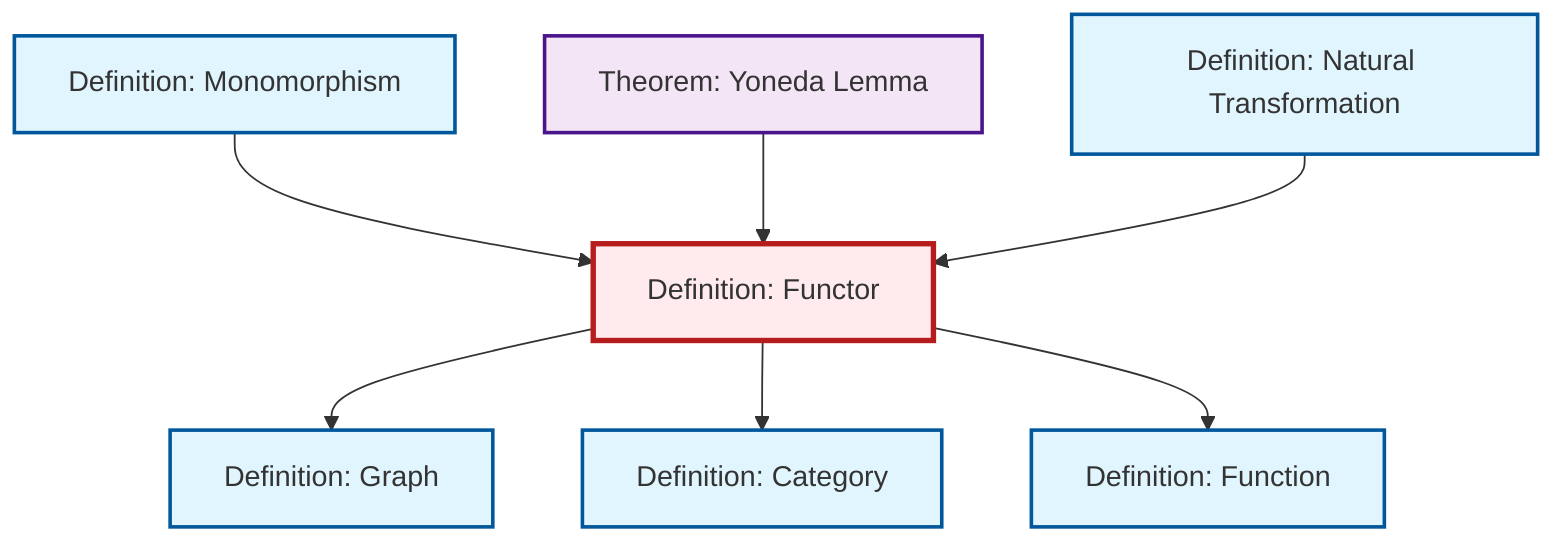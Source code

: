 graph TD
    classDef definition fill:#e1f5fe,stroke:#01579b,stroke-width:2px
    classDef theorem fill:#f3e5f5,stroke:#4a148c,stroke-width:2px
    classDef axiom fill:#fff3e0,stroke:#e65100,stroke-width:2px
    classDef example fill:#e8f5e9,stroke:#1b5e20,stroke-width:2px
    classDef current fill:#ffebee,stroke:#b71c1c,stroke-width:3px
    def-function["Definition: Function"]:::definition
    def-graph["Definition: Graph"]:::definition
    thm-yoneda["Theorem: Yoneda Lemma"]:::theorem
    def-category["Definition: Category"]:::definition
    def-monomorphism["Definition: Monomorphism"]:::definition
    def-natural-transformation["Definition: Natural Transformation"]:::definition
    def-functor["Definition: Functor"]:::definition
    def-functor --> def-graph
    def-monomorphism --> def-functor
    def-functor --> def-category
    thm-yoneda --> def-functor
    def-natural-transformation --> def-functor
    def-functor --> def-function
    class def-functor current